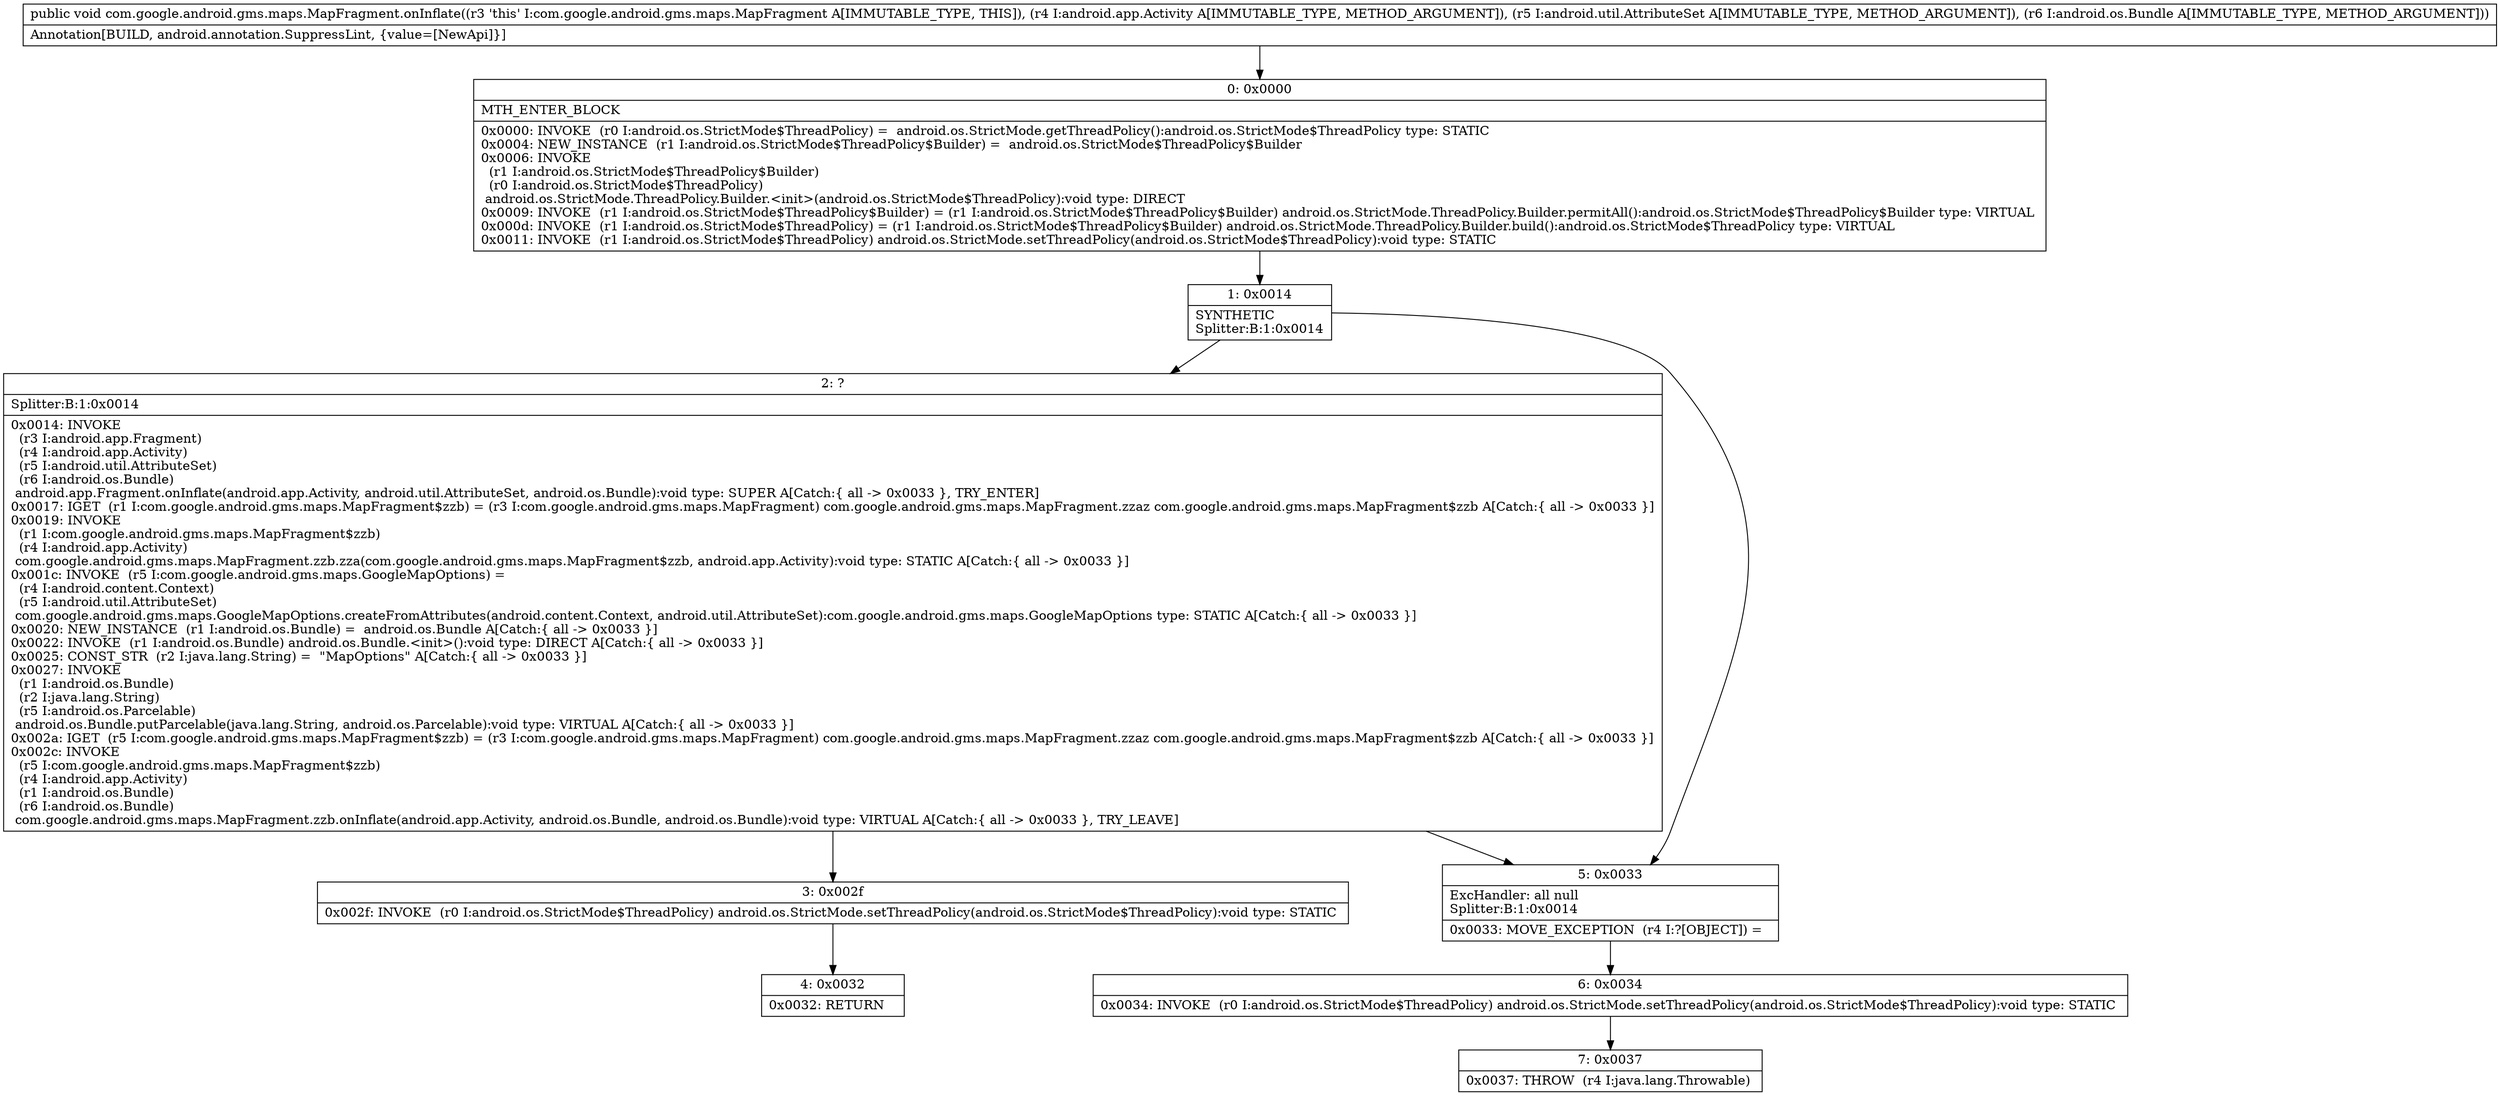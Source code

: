 digraph "CFG forcom.google.android.gms.maps.MapFragment.onInflate(Landroid\/app\/Activity;Landroid\/util\/AttributeSet;Landroid\/os\/Bundle;)V" {
Node_0 [shape=record,label="{0\:\ 0x0000|MTH_ENTER_BLOCK\l|0x0000: INVOKE  (r0 I:android.os.StrictMode$ThreadPolicy) =  android.os.StrictMode.getThreadPolicy():android.os.StrictMode$ThreadPolicy type: STATIC \l0x0004: NEW_INSTANCE  (r1 I:android.os.StrictMode$ThreadPolicy$Builder) =  android.os.StrictMode$ThreadPolicy$Builder \l0x0006: INVOKE  \l  (r1 I:android.os.StrictMode$ThreadPolicy$Builder)\l  (r0 I:android.os.StrictMode$ThreadPolicy)\l android.os.StrictMode.ThreadPolicy.Builder.\<init\>(android.os.StrictMode$ThreadPolicy):void type: DIRECT \l0x0009: INVOKE  (r1 I:android.os.StrictMode$ThreadPolicy$Builder) = (r1 I:android.os.StrictMode$ThreadPolicy$Builder) android.os.StrictMode.ThreadPolicy.Builder.permitAll():android.os.StrictMode$ThreadPolicy$Builder type: VIRTUAL \l0x000d: INVOKE  (r1 I:android.os.StrictMode$ThreadPolicy) = (r1 I:android.os.StrictMode$ThreadPolicy$Builder) android.os.StrictMode.ThreadPolicy.Builder.build():android.os.StrictMode$ThreadPolicy type: VIRTUAL \l0x0011: INVOKE  (r1 I:android.os.StrictMode$ThreadPolicy) android.os.StrictMode.setThreadPolicy(android.os.StrictMode$ThreadPolicy):void type: STATIC \l}"];
Node_1 [shape=record,label="{1\:\ 0x0014|SYNTHETIC\lSplitter:B:1:0x0014\l}"];
Node_2 [shape=record,label="{2\:\ ?|Splitter:B:1:0x0014\l|0x0014: INVOKE  \l  (r3 I:android.app.Fragment)\l  (r4 I:android.app.Activity)\l  (r5 I:android.util.AttributeSet)\l  (r6 I:android.os.Bundle)\l android.app.Fragment.onInflate(android.app.Activity, android.util.AttributeSet, android.os.Bundle):void type: SUPER A[Catch:\{ all \-\> 0x0033 \}, TRY_ENTER]\l0x0017: IGET  (r1 I:com.google.android.gms.maps.MapFragment$zzb) = (r3 I:com.google.android.gms.maps.MapFragment) com.google.android.gms.maps.MapFragment.zzaz com.google.android.gms.maps.MapFragment$zzb A[Catch:\{ all \-\> 0x0033 \}]\l0x0019: INVOKE  \l  (r1 I:com.google.android.gms.maps.MapFragment$zzb)\l  (r4 I:android.app.Activity)\l com.google.android.gms.maps.MapFragment.zzb.zza(com.google.android.gms.maps.MapFragment$zzb, android.app.Activity):void type: STATIC A[Catch:\{ all \-\> 0x0033 \}]\l0x001c: INVOKE  (r5 I:com.google.android.gms.maps.GoogleMapOptions) = \l  (r4 I:android.content.Context)\l  (r5 I:android.util.AttributeSet)\l com.google.android.gms.maps.GoogleMapOptions.createFromAttributes(android.content.Context, android.util.AttributeSet):com.google.android.gms.maps.GoogleMapOptions type: STATIC A[Catch:\{ all \-\> 0x0033 \}]\l0x0020: NEW_INSTANCE  (r1 I:android.os.Bundle) =  android.os.Bundle A[Catch:\{ all \-\> 0x0033 \}]\l0x0022: INVOKE  (r1 I:android.os.Bundle) android.os.Bundle.\<init\>():void type: DIRECT A[Catch:\{ all \-\> 0x0033 \}]\l0x0025: CONST_STR  (r2 I:java.lang.String) =  \"MapOptions\" A[Catch:\{ all \-\> 0x0033 \}]\l0x0027: INVOKE  \l  (r1 I:android.os.Bundle)\l  (r2 I:java.lang.String)\l  (r5 I:android.os.Parcelable)\l android.os.Bundle.putParcelable(java.lang.String, android.os.Parcelable):void type: VIRTUAL A[Catch:\{ all \-\> 0x0033 \}]\l0x002a: IGET  (r5 I:com.google.android.gms.maps.MapFragment$zzb) = (r3 I:com.google.android.gms.maps.MapFragment) com.google.android.gms.maps.MapFragment.zzaz com.google.android.gms.maps.MapFragment$zzb A[Catch:\{ all \-\> 0x0033 \}]\l0x002c: INVOKE  \l  (r5 I:com.google.android.gms.maps.MapFragment$zzb)\l  (r4 I:android.app.Activity)\l  (r1 I:android.os.Bundle)\l  (r6 I:android.os.Bundle)\l com.google.android.gms.maps.MapFragment.zzb.onInflate(android.app.Activity, android.os.Bundle, android.os.Bundle):void type: VIRTUAL A[Catch:\{ all \-\> 0x0033 \}, TRY_LEAVE]\l}"];
Node_3 [shape=record,label="{3\:\ 0x002f|0x002f: INVOKE  (r0 I:android.os.StrictMode$ThreadPolicy) android.os.StrictMode.setThreadPolicy(android.os.StrictMode$ThreadPolicy):void type: STATIC \l}"];
Node_4 [shape=record,label="{4\:\ 0x0032|0x0032: RETURN   \l}"];
Node_5 [shape=record,label="{5\:\ 0x0033|ExcHandler: all null\lSplitter:B:1:0x0014\l|0x0033: MOVE_EXCEPTION  (r4 I:?[OBJECT]) =  \l}"];
Node_6 [shape=record,label="{6\:\ 0x0034|0x0034: INVOKE  (r0 I:android.os.StrictMode$ThreadPolicy) android.os.StrictMode.setThreadPolicy(android.os.StrictMode$ThreadPolicy):void type: STATIC \l}"];
Node_7 [shape=record,label="{7\:\ 0x0037|0x0037: THROW  (r4 I:java.lang.Throwable) \l}"];
MethodNode[shape=record,label="{public void com.google.android.gms.maps.MapFragment.onInflate((r3 'this' I:com.google.android.gms.maps.MapFragment A[IMMUTABLE_TYPE, THIS]), (r4 I:android.app.Activity A[IMMUTABLE_TYPE, METHOD_ARGUMENT]), (r5 I:android.util.AttributeSet A[IMMUTABLE_TYPE, METHOD_ARGUMENT]), (r6 I:android.os.Bundle A[IMMUTABLE_TYPE, METHOD_ARGUMENT]))  | Annotation[BUILD, android.annotation.SuppressLint, \{value=[NewApi]\}]\l}"];
MethodNode -> Node_0;
Node_0 -> Node_1;
Node_1 -> Node_2;
Node_1 -> Node_5;
Node_2 -> Node_3;
Node_2 -> Node_5;
Node_3 -> Node_4;
Node_5 -> Node_6;
Node_6 -> Node_7;
}


